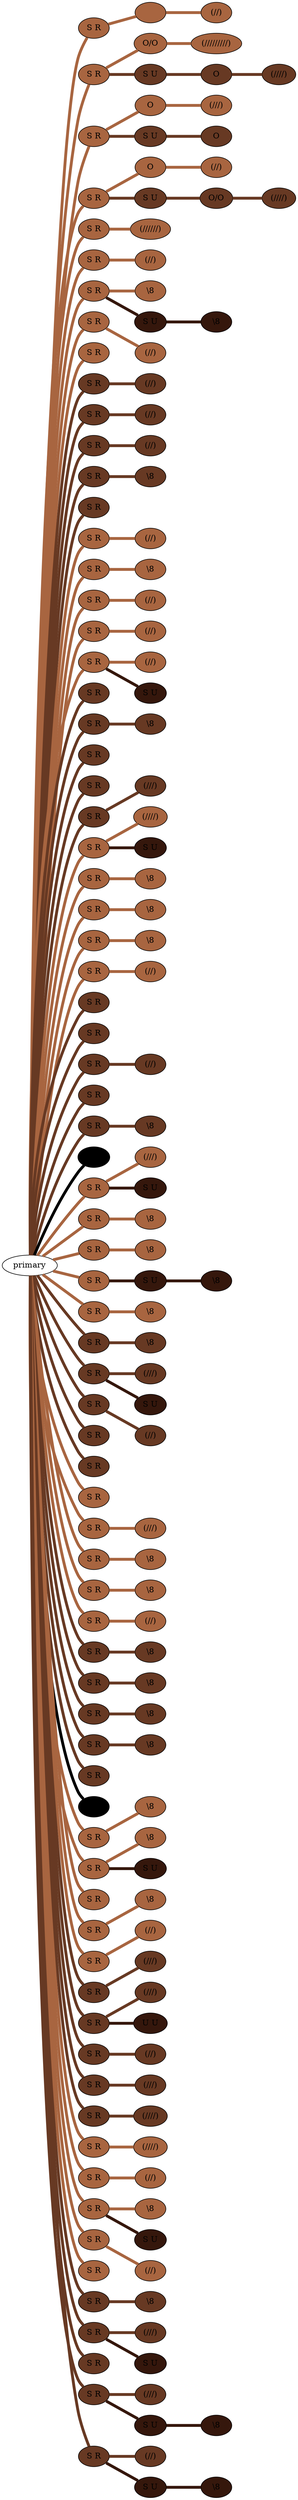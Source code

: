 graph {
 graph [rankdir=LR]
"1" [qtype="pendant_node", pendant_colors="#A86540", pendant_ply="S", pendant_attach="R", pendant_length="39", label="S R", style=filled, fillcolor="#A86540"]
"primary" -- "1" [qtype="pendant_link",penwidth=5,color="#A86540"]
"1:0" [qtype="knot_node", knot_value="1", knot_type="URNS?L", knot_position="0", knot_spin="Z", label="", style=filled, fillcolor="#A86540"]
"1" -- "1:0" [qtype="knot_link",penwidth=5,color="#A86540"]
"1:1" [qtype="knot_node", knot_value="2", knot_type="L", knot_position="21.0", knot_spin="S", label="(//)", style=filled, fillcolor="#A86540"]
"1:0" -- "1:1" [qtype="knot_link",penwidth=5,color="#A86540"]
"2" [qtype="pendant_node", pendant_colors="#A86540", pendant_ply="S", pendant_attach="R", pendant_length="35", label="S R", style=filled, fillcolor="#A86540"]
"primary" -- "2" [qtype="pendant_link",penwidth=5,color="#A86540"]
"2:0" [qtype="knot_node", knot_value="2", knot_type="S", knot_position="12.0", knot_spin="S", label="O/O", style=filled, fillcolor="#A86540"]
"2" -- "2:0" [qtype="knot_link",penwidth=5,color="#A86540"]
"2:1" [qtype="knot_node", knot_value="9", knot_type="L", knot_position="22.0", knot_spin="S", label="(/////////)", style=filled, fillcolor="#A86540"]
"2:0" -- "2:1" [qtype="knot_link",penwidth=5,color="#A86540"]
"2s1" [qtype="pendant_node", pendant_colors="#673923", pendant_ply="S", pendant_attach="U", pendant_length="35", label="S U", style=filled, fillcolor="#673923"]
"2" -- "2s1" [qtype="pendant_link",penwidth=5,color="#673923"]
"2s1:0" [qtype="knot_node", knot_value="1", knot_type="S", knot_position="12.0", knot_spin="S", label="O", style=filled, fillcolor="#673923"]
"2s1" -- "2s1:0" [qtype="knot_link",penwidth=5,color="#673923"]
"2s1:1" [qtype="knot_node", knot_value="4", knot_type="L", knot_position="22.5", knot_spin="S", label="(////)", style=filled, fillcolor="#673923"]
"2s1:0" -- "2s1:1" [qtype="knot_link",penwidth=5,color="#673923"]
"3" [qtype="pendant_node", pendant_colors="#A86540", pendant_ply="S", pendant_attach="R", pendant_length="38", label="S R", style=filled, fillcolor="#A86540"]
"primary" -- "3" [qtype="pendant_link",penwidth=5,color="#A86540"]
"3:0" [qtype="knot_node", knot_value="1", knot_type="S", knot_position="12.0", knot_spin="S", label="O", style=filled, fillcolor="#A86540"]
"3" -- "3:0" [qtype="knot_link",penwidth=5,color="#A86540"]
"3:1" [qtype="knot_node", knot_value="3", knot_type="L", knot_position="22.0", knot_spin="S", label="(///)", style=filled, fillcolor="#A86540"]
"3:0" -- "3:1" [qtype="knot_link",penwidth=5,color="#A86540"]
"3s1" [qtype="pendant_node", pendant_colors="#673923", pendant_ply="S", pendant_attach="U", pendant_length="37", label="S U", style=filled, fillcolor="#673923"]
"3" -- "3s1" [qtype="pendant_link",penwidth=5,color="#673923"]
"3s1:0" [qtype="knot_node", knot_value="1", knot_type="S", knot_position="12.5", knot_spin="S", label="O", style=filled, fillcolor="#673923"]
"3s1" -- "3s1:0" [qtype="knot_link",penwidth=5,color="#673923"]
"4" [qtype="pendant_node", pendant_colors="#A86540", pendant_ply="S", pendant_attach="R", pendant_length="36", label="S R", style=filled, fillcolor="#A86540"]
"primary" -- "4" [qtype="pendant_link",penwidth=5,color="#A86540"]
"4:0" [qtype="knot_node", knot_value="1", knot_type="S", knot_position="12.0", knot_spin="S", label="O", style=filled, fillcolor="#A86540"]
"4" -- "4:0" [qtype="knot_link",penwidth=5,color="#A86540"]
"4:1" [qtype="knot_node", knot_value="2", knot_type="L", knot_position="22.0", knot_spin="S", label="(//)", style=filled, fillcolor="#A86540"]
"4:0" -- "4:1" [qtype="knot_link",penwidth=5,color="#A86540"]
"4s1" [qtype="pendant_node", pendant_colors="#673923", pendant_ply="S", pendant_attach="U", pendant_length="35", label="S U", style=filled, fillcolor="#673923"]
"4" -- "4s1" [qtype="pendant_link",penwidth=5,color="#673923"]
"4s1:0" [qtype="knot_node", knot_value="2", knot_type="S", knot_position="12.0", knot_spin="S", label="O/O", style=filled, fillcolor="#673923"]
"4s1" -- "4s1:0" [qtype="knot_link",penwidth=5,color="#673923"]
"4s1:1" [qtype="knot_node", knot_value="4", knot_type="L", knot_position="21.5", knot_spin="S", label="(////)", style=filled, fillcolor="#673923"]
"4s1:0" -- "4s1:1" [qtype="knot_link",penwidth=5,color="#673923"]
"5" [qtype="pendant_node", pendant_colors="#A86540", pendant_ply="S", pendant_attach="R", pendant_length="30", label="S R", style=filled, fillcolor="#A86540"]
"primary" -- "5" [qtype="pendant_link",penwidth=5,color="#A86540"]
"5:0" [qtype="knot_node", knot_value="6", knot_type="L", knot_position="13.0", knot_spin="S", label="(//////)", style=filled, fillcolor="#A86540"]
"5" -- "5:0" [qtype="knot_link",penwidth=5,color="#A86540"]
"6" [qtype="pendant_node", pendant_colors="#A86540", pendant_ply="S", pendant_attach="R", pendant_length="36", label="S R", style=filled, fillcolor="#A86540"]
"primary" -- "6" [qtype="pendant_link",penwidth=5,color="#A86540"]
"6:0" [qtype="knot_node", knot_value="2", knot_type="L", knot_position="13.0", knot_spin="S", label="(//)", style=filled, fillcolor="#A86540"]
"6" -- "6:0" [qtype="knot_link",penwidth=5,color="#A86540"]
"7" [qtype="pendant_node", pendant_colors="#A86540", pendant_ply="S", pendant_attach="R", pendant_length="30", label="S R", style=filled, fillcolor="#A86540"]
"primary" -- "7" [qtype="pendant_link",penwidth=5,color="#A86540"]
"7:0" [qtype="knot_node", knot_value="1", knot_type="E", knot_position="14.0", knot_spin="Z", label="\\8", style=filled, fillcolor="#A86540"]
"7" -- "7:0" [qtype="knot_link",penwidth=5,color="#A86540"]
"7s1" [qtype="pendant_node", pendant_colors="#35170C", pendant_ply="S", pendant_attach="U", pendant_length="25", label="S U", style=filled, fillcolor="#35170C"]
"7" -- "7s1" [qtype="pendant_link",penwidth=5,color="#35170C"]
"7s1:0" [qtype="knot_node", knot_value="1", knot_type="E", knot_position="13.0", knot_spin="Z", label="\\8", style=filled, fillcolor="#35170C"]
"7s1" -- "7s1:0" [qtype="knot_link",penwidth=5,color="#35170C"]
"8" [qtype="pendant_node", pendant_colors="#A86540", pendant_ply="S", pendant_attach="R", pendant_length="33", label="S R", style=filled, fillcolor="#A86540"]
"primary" -- "8" [qtype="pendant_link",penwidth=5,color="#A86540"]
"8:0" [qtype="knot_node", knot_value="2", knot_type="L", knot_position="13.0", knot_spin="S", label="(//)", style=filled, fillcolor="#A86540"]
"8" -- "8:0" [qtype="knot_link",penwidth=5,color="#A86540"]
"9" [qtype="pendant_node", pendant_colors="#A86540", pendant_ply="S", pendant_attach="R", pendant_length="35", label="S R", style=filled, fillcolor="#A86540"]
"primary" -- "9" [qtype="pendant_link",penwidth=5,color="#A86540"]
"10" [qtype="pendant_node", pendant_colors="#673923", pendant_ply="S", pendant_attach="R", pendant_length="36", label="S R", style=filled, fillcolor="#673923"]
"primary" -- "10" [qtype="pendant_link",penwidth=5,color="#673923"]
"10:0" [qtype="knot_node", knot_value="2", knot_type="L", knot_position="13.0", knot_spin="S", label="(//)", style=filled, fillcolor="#673923"]
"10" -- "10:0" [qtype="knot_link",penwidth=5,color="#673923"]
"11" [qtype="pendant_node", pendant_colors="#673923", pendant_ply="S", pendant_attach="R", pendant_length="36", label="S R", style=filled, fillcolor="#673923"]
"primary" -- "11" [qtype="pendant_link",penwidth=5,color="#673923"]
"11:0" [qtype="knot_node", knot_value="2", knot_type="L", knot_position="13.0", knot_spin="S", label="(//)", style=filled, fillcolor="#673923"]
"11" -- "11:0" [qtype="knot_link",penwidth=5,color="#673923"]
"12" [qtype="pendant_node", pendant_colors="#673923", pendant_ply="S", pendant_attach="R", pendant_length="37", label="S R", style=filled, fillcolor="#673923"]
"primary" -- "12" [qtype="pendant_link",penwidth=5,color="#673923"]
"12:0" [qtype="knot_node", knot_value="2", knot_type="L", knot_position="13.0", knot_spin="S", label="(//)", style=filled, fillcolor="#673923"]
"12" -- "12:0" [qtype="knot_link",penwidth=5,color="#673923"]
"13" [qtype="pendant_node", pendant_colors="#673923", pendant_ply="S", pendant_attach="R", pendant_length="37", label="S R", style=filled, fillcolor="#673923"]
"primary" -- "13" [qtype="pendant_link",penwidth=5,color="#673923"]
"13:0" [qtype="knot_node", knot_value="1", knot_type="E", knot_position="13.0", knot_spin="Z", label="\\8", style=filled, fillcolor="#673923"]
"13" -- "13:0" [qtype="knot_link",penwidth=5,color="#673923"]
"14" [qtype="pendant_node", pendant_colors="#673923", pendant_ply="S", pendant_attach="R", pendant_length="41", label="S R", style=filled, fillcolor="#673923"]
"primary" -- "14" [qtype="pendant_link",penwidth=5,color="#673923"]
"15" [qtype="pendant_node", pendant_colors="#A86540", pendant_ply="S", pendant_attach="R", pendant_length="35", label="S R", style=filled, fillcolor="#A86540"]
"primary" -- "15" [qtype="pendant_link",penwidth=5,color="#A86540"]
"15:0" [qtype="knot_node", knot_value="2", knot_type="L", knot_position="13.0", knot_spin="S", label="(//)", style=filled, fillcolor="#A86540"]
"15" -- "15:0" [qtype="knot_link",penwidth=5,color="#A86540"]
"16" [qtype="pendant_node", pendant_colors="#A86540", pendant_ply="S", pendant_attach="R", pendant_length="33", label="S R", style=filled, fillcolor="#A86540"]
"primary" -- "16" [qtype="pendant_link",penwidth=5,color="#A86540"]
"16:0" [qtype="knot_node", knot_value="1", knot_type="E", knot_position="13.5", knot_spin="Z", label="\\8", style=filled, fillcolor="#A86540"]
"16" -- "16:0" [qtype="knot_link",penwidth=5,color="#A86540"]
"17" [qtype="pendant_node", pendant_colors="#A86540", pendant_ply="S", pendant_attach="R", pendant_length="36", label="S R", style=filled, fillcolor="#A86540"]
"primary" -- "17" [qtype="pendant_link",penwidth=5,color="#A86540"]
"17:0" [qtype="knot_node", knot_value="2", knot_type="L", knot_position="13.0", knot_spin="S", label="(//)", style=filled, fillcolor="#A86540"]
"17" -- "17:0" [qtype="knot_link",penwidth=5,color="#A86540"]
"18" [qtype="pendant_node", pendant_colors="#A86540", pendant_ply="S", pendant_attach="R", pendant_length="33", label="S R", style=filled, fillcolor="#A86540"]
"primary" -- "18" [qtype="pendant_link",penwidth=5,color="#A86540"]
"18:0" [qtype="knot_node", knot_value="2", knot_type="L", knot_position="14.0", knot_spin="S", label="(//)", style=filled, fillcolor="#A86540"]
"18" -- "18:0" [qtype="knot_link",penwidth=5,color="#A86540"]
"19" [qtype="pendant_node", pendant_colors="#A86540", pendant_ply="S", pendant_attach="R", pendant_length="34", label="S R", style=filled, fillcolor="#A86540"]
"primary" -- "19" [qtype="pendant_link",penwidth=5,color="#A86540"]
"19:0" [qtype="knot_node", knot_value="2", knot_type="L", knot_position="14.0", knot_spin="S", label="(//)", style=filled, fillcolor="#A86540"]
"19" -- "19:0" [qtype="knot_link",penwidth=5,color="#A86540"]
"19s1" [qtype="pendant_node", pendant_colors="#35170C", pendant_ply="S", pendant_attach="U", pendant_length="2", label="S U", style=filled, fillcolor="#35170C"]
"19" -- "19s1" [qtype="pendant_link",penwidth=5,color="#35170C"]
"20" [qtype="pendant_node", pendant_colors="#673923", pendant_ply="S", pendant_attach="R", pendant_length="40", label="S R", style=filled, fillcolor="#673923"]
"primary" -- "20" [qtype="pendant_link",penwidth=5,color="#673923"]
"21" [qtype="pendant_node", pendant_colors="#673923", pendant_ply="S", pendant_attach="R", pendant_length="39", label="S R", style=filled, fillcolor="#673923"]
"primary" -- "21" [qtype="pendant_link",penwidth=5,color="#673923"]
"21:0" [qtype="knot_node", knot_value="1", knot_type="E", knot_position="14.0", knot_spin="Z", label="\\8", style=filled, fillcolor="#673923"]
"21" -- "21:0" [qtype="knot_link",penwidth=5,color="#673923"]
"22" [qtype="pendant_node", pendant_colors="#673923", pendant_ply="S", pendant_attach="R", pendant_length="38", label="S R", style=filled, fillcolor="#673923"]
"primary" -- "22" [qtype="pendant_link",penwidth=5,color="#673923"]
"23" [qtype="pendant_node", pendant_colors="#673923", pendant_ply="S", pendant_attach="R", pendant_length="37", label="S R", style=filled, fillcolor="#673923"]
"primary" -- "23" [qtype="pendant_link",penwidth=5,color="#673923"]
"24" [qtype="pendant_node", pendant_colors="#673923", pendant_ply="S", pendant_attach="R", pendant_length="35", label="S R", style=filled, fillcolor="#673923"]
"primary" -- "24" [qtype="pendant_link",penwidth=5,color="#673923"]
"24:0" [qtype="knot_node", knot_value="3", knot_type="L", knot_position="14.0", knot_spin="S", label="(///)", style=filled, fillcolor="#673923"]
"24" -- "24:0" [qtype="knot_link",penwidth=5,color="#673923"]
"25" [qtype="pendant_node", pendant_colors="#A86540", pendant_ply="S", pendant_attach="R", pendant_length="33", label="S R", style=filled, fillcolor="#A86540"]
"primary" -- "25" [qtype="pendant_link",penwidth=5,color="#A86540"]
"25:0" [qtype="knot_node", knot_value="4", knot_type="L", knot_position="14.0", knot_spin="S", label="(////)", style=filled, fillcolor="#A86540"]
"25" -- "25:0" [qtype="knot_link",penwidth=5,color="#A86540"]
"25s1" [qtype="pendant_node", pendant_colors="#35170C", pendant_ply="S", pendant_attach="U", pendant_length="8", label="S U", style=filled, fillcolor="#35170C"]
"25" -- "25s1" [qtype="pendant_link",penwidth=5,color="#35170C"]
"26" [qtype="pendant_node", pendant_colors="#A86540", pendant_ply="S", pendant_attach="R", pendant_length="35", label="S R", style=filled, fillcolor="#A86540"]
"primary" -- "26" [qtype="pendant_link",penwidth=5,color="#A86540"]
"26:0" [qtype="knot_node", knot_value="1", knot_type="E", knot_position="14.0", knot_spin="Z", label="\\8", style=filled, fillcolor="#A86540"]
"26" -- "26:0" [qtype="knot_link",penwidth=5,color="#A86540"]
"27" [qtype="pendant_node", pendant_colors="#A86540", pendant_ply="S", pendant_attach="R", pendant_length="31", label="S R", style=filled, fillcolor="#A86540"]
"primary" -- "27" [qtype="pendant_link",penwidth=5,color="#A86540"]
"27:0" [qtype="knot_node", knot_value="1", knot_type="E", knot_position="14.5", knot_spin="Z", label="\\8", style=filled, fillcolor="#A86540"]
"27" -- "27:0" [qtype="knot_link",penwidth=5,color="#A86540"]
"28" [qtype="pendant_node", pendant_colors="#A86540", pendant_ply="S", pendant_attach="R", pendant_length="34", label="S R", style=filled, fillcolor="#A86540"]
"primary" -- "28" [qtype="pendant_link",penwidth=5,color="#A86540"]
"28:0" [qtype="knot_node", knot_value="1", knot_type="E", knot_position="14.5", knot_spin="Z", label="\\8", style=filled, fillcolor="#A86540"]
"28" -- "28:0" [qtype="knot_link",penwidth=5,color="#A86540"]
"29" [qtype="pendant_node", pendant_colors="#A86540", pendant_ply="S", pendant_attach="R", pendant_length="37", label="S R", style=filled, fillcolor="#A86540"]
"primary" -- "29" [qtype="pendant_link",penwidth=5,color="#A86540"]
"29:0" [qtype="knot_node", knot_value="2", knot_type="L", knot_position="14.5", knot_spin="S", label="(//)", style=filled, fillcolor="#A86540"]
"29" -- "29:0" [qtype="knot_link",penwidth=5,color="#A86540"]
"30" [qtype="pendant_node", pendant_colors="#673923", pendant_ply="S", pendant_attach="R", pendant_length="39", label="S R", style=filled, fillcolor="#673923"]
"primary" -- "30" [qtype="pendant_link",penwidth=5,color="#673923"]
"31" [qtype="pendant_node", pendant_colors="#673923", pendant_ply="S", pendant_attach="R", pendant_length="39", label="S R", style=filled, fillcolor="#673923"]
"primary" -- "31" [qtype="pendant_link",penwidth=5,color="#673923"]
"32" [qtype="pendant_node", pendant_colors="#673923", pendant_ply="S", pendant_attach="R", pendant_length="37", label="S R", style=filled, fillcolor="#673923"]
"primary" -- "32" [qtype="pendant_link",penwidth=5,color="#673923"]
"32:0" [qtype="knot_node", knot_value="2", knot_type="L", knot_position="15.5", knot_spin="S", label="(//)", style=filled, fillcolor="#673923"]
"32" -- "32:0" [qtype="knot_link",penwidth=5,color="#673923"]
"33" [qtype="pendant_node", pendant_colors="#673923", pendant_ply="S", pendant_attach="R", pendant_length="37", label="S R", style=filled, fillcolor="#673923"]
"primary" -- "33" [qtype="pendant_link",penwidth=5,color="#673923"]
"34" [qtype="pendant_node", pendant_colors="#673923", pendant_ply="S", pendant_attach="R", pendant_length="37", label="S R", style=filled, fillcolor="#673923"]
"primary" -- "34" [qtype="pendant_link",penwidth=5,color="#673923"]
"34:0" [qtype="knot_node", knot_value="1", knot_type="E", knot_position="16.0", knot_spin="Z", label="\\8", style=filled, fillcolor="#673923"]
"34" -- "34:0" [qtype="knot_link",penwidth=5,color="#673923"]
"M1" [qtype="pendant_node", pendant_colors="#000000", pendant_ply="Z", pendant_attach="U", pendant_length="", label="Z U", style=filled, fillcolor="#000000"]
"primary" -- "M1" [qtype="pendant_link",penwidth=5,color="#000000"]
"35" [qtype="pendant_node", pendant_colors="#A86540", pendant_ply="S", pendant_attach="R", pendant_length="35", label="S R", style=filled, fillcolor="#A86540"]
"primary" -- "35" [qtype="pendant_link",penwidth=5,color="#A86540"]
"35:0" [qtype="knot_node", knot_value="3", knot_type="L", knot_position="15.0", knot_spin="S", label="(///)", style=filled, fillcolor="#A86540"]
"35" -- "35:0" [qtype="knot_link",penwidth=5,color="#A86540"]
"35s1" [qtype="pendant_node", pendant_colors="#35170C", pendant_ply="S", pendant_attach="U", pendant_length="0", label="S U", style=filled, fillcolor="#35170C"]
"35" -- "35s1" [qtype="pendant_link",penwidth=5,color="#35170C"]
"36" [qtype="pendant_node", pendant_colors="#A86540", pendant_ply="S", pendant_attach="R", pendant_length="36", label="S R", style=filled, fillcolor="#A86540"]
"primary" -- "36" [qtype="pendant_link",penwidth=5,color="#A86540"]
"36:0" [qtype="knot_node", knot_value="1", knot_type="E", knot_position="16.0", knot_spin="Z", label="\\8", style=filled, fillcolor="#A86540"]
"36" -- "36:0" [qtype="knot_link",penwidth=5,color="#A86540"]
"37" [qtype="pendant_node", pendant_colors="#A86540", pendant_ply="S", pendant_attach="R", pendant_length="35", label="S R", style=filled, fillcolor="#A86540"]
"primary" -- "37" [qtype="pendant_link",penwidth=5,color="#A86540"]
"37:0" [qtype="knot_node", knot_value="1", knot_type="E", knot_position="16.5", knot_spin="Z", label="\\8", style=filled, fillcolor="#A86540"]
"37" -- "37:0" [qtype="knot_link",penwidth=5,color="#A86540"]
"38" [qtype="pendant_node", pendant_colors="#A86540", pendant_ply="S", pendant_attach="R", pendant_length="36", label="S R", style=filled, fillcolor="#A86540"]
"primary" -- "38" [qtype="pendant_link",penwidth=5,color="#A86540"]
"38s1" [qtype="pendant_node", pendant_colors="#35170C", pendant_ply="S", pendant_attach="U", pendant_length="24", label="S U", style=filled, fillcolor="#35170C"]
"38" -- "38s1" [qtype="pendant_link",penwidth=5,color="#35170C"]
"38s1:0" [qtype="knot_node", knot_value="1", knot_type="E", knot_position="15.0", knot_spin="Z", label="\\8", style=filled, fillcolor="#35170C"]
"38s1" -- "38s1:0" [qtype="knot_link",penwidth=5,color="#35170C"]
"39" [qtype="pendant_node", pendant_colors="#A86540", pendant_ply="S", pendant_attach="R", pendant_length="33", label="S R", style=filled, fillcolor="#A86540"]
"primary" -- "39" [qtype="pendant_link",penwidth=5,color="#A86540"]
"39:0" [qtype="knot_node", knot_value="1", knot_type="E", knot_position="15.5", knot_spin="Z", label="\\8", style=filled, fillcolor="#A86540"]
"39" -- "39:0" [qtype="knot_link",penwidth=5,color="#A86540"]
"40" [qtype="pendant_node", pendant_colors="#673923", pendant_ply="S", pendant_attach="R", pendant_length="36", label="S R", style=filled, fillcolor="#673923"]
"primary" -- "40" [qtype="pendant_link",penwidth=5,color="#673923"]
"40:0" [qtype="knot_node", knot_value="1", knot_type="E", knot_position="16.0", knot_spin="Z", label="\\8", style=filled, fillcolor="#673923"]
"40" -- "40:0" [qtype="knot_link",penwidth=5,color="#673923"]
"41" [qtype="pendant_node", pendant_colors="#673923", pendant_ply="S", pendant_attach="R", pendant_length="34", label="S R", style=filled, fillcolor="#673923"]
"primary" -- "41" [qtype="pendant_link",penwidth=5,color="#673923"]
"41:0" [qtype="knot_node", knot_value="3", knot_type="L", knot_position="17.0", knot_spin="S", label="(///)", style=filled, fillcolor="#673923"]
"41" -- "41:0" [qtype="knot_link",penwidth=5,color="#673923"]
"41s1" [qtype="pendant_node", pendant_colors="#35170C", pendant_ply="S", pendant_attach="U", pendant_length="10", label="S U", style=filled, fillcolor="#35170C"]
"41" -- "41s1" [qtype="pendant_link",penwidth=5,color="#35170C"]
"42" [qtype="pendant_node", pendant_colors="#673923", pendant_ply="S", pendant_attach="R", pendant_length="34", label="S R", style=filled, fillcolor="#673923"]
"primary" -- "42" [qtype="pendant_link",penwidth=5,color="#673923"]
"42:0" [qtype="knot_node", knot_value="2", knot_type="L", knot_position="16.5", knot_spin="S", label="(//)", style=filled, fillcolor="#673923"]
"42" -- "42:0" [qtype="knot_link",penwidth=5,color="#673923"]
"43" [qtype="pendant_node", pendant_colors="#673923", pendant_ply="S", pendant_attach="R", pendant_length="38", label="S R", style=filled, fillcolor="#673923"]
"primary" -- "43" [qtype="pendant_link",penwidth=5,color="#673923"]
"44" [qtype="pendant_node", pendant_colors="#673923", pendant_ply="S", pendant_attach="R", pendant_length="44", label="S R", style=filled, fillcolor="#673923"]
"primary" -- "44" [qtype="pendant_link",penwidth=5,color="#673923"]
"45" [qtype="pendant_node", pendant_colors="#A86540", pendant_ply="S", pendant_attach="R", pendant_length="37", label="S R", style=filled, fillcolor="#A86540"]
"primary" -- "45" [qtype="pendant_link",penwidth=5,color="#A86540"]
"46" [qtype="pendant_node", pendant_colors="#A86540", pendant_ply="S", pendant_attach="R", pendant_length="33", label="S R", style=filled, fillcolor="#A86540"]
"primary" -- "46" [qtype="pendant_link",penwidth=5,color="#A86540"]
"46:0" [qtype="knot_node", knot_value="3", knot_type="L", knot_position="16.0", knot_spin="S", label="(///)", style=filled, fillcolor="#A86540"]
"46" -- "46:0" [qtype="knot_link",penwidth=5,color="#A86540"]
"47" [qtype="pendant_node", pendant_colors="#A86540", pendant_ply="S", pendant_attach="R", pendant_length="35", label="S R", style=filled, fillcolor="#A86540"]
"primary" -- "47" [qtype="pendant_link",penwidth=5,color="#A86540"]
"47:0" [qtype="knot_node", knot_value="1", knot_type="E", knot_position="16.0", knot_spin="Z", label="\\8", style=filled, fillcolor="#A86540"]
"47" -- "47:0" [qtype="knot_link",penwidth=5,color="#A86540"]
"48" [qtype="pendant_node", pendant_colors="#A86540", pendant_ply="S", pendant_attach="R", pendant_length="36", label="S R", style=filled, fillcolor="#A86540"]
"primary" -- "48" [qtype="pendant_link",penwidth=5,color="#A86540"]
"48:0" [qtype="knot_node", knot_value="1", knot_type="E", knot_position="16.0", knot_spin="Z", label="\\8", style=filled, fillcolor="#A86540"]
"48" -- "48:0" [qtype="knot_link",penwidth=5,color="#A86540"]
"49" [qtype="pendant_node", pendant_colors="#A86540", pendant_ply="S", pendant_attach="R", pendant_length="35", label="S R", style=filled, fillcolor="#A86540"]
"primary" -- "49" [qtype="pendant_link",penwidth=5,color="#A86540"]
"49:0" [qtype="knot_node", knot_value="2", knot_type="L", knot_position="16.0", knot_spin="S", label="(//)", style=filled, fillcolor="#A86540"]
"49" -- "49:0" [qtype="knot_link",penwidth=5,color="#A86540"]
"50" [qtype="pendant_node", pendant_colors="#673923", pendant_ply="S", pendant_attach="R", pendant_length="27", label="S R", style=filled, fillcolor="#673923"]
"primary" -- "50" [qtype="pendant_link",penwidth=5,color="#673923"]
"50:0" [qtype="knot_node", knot_value="1", knot_type="E", knot_position="16.5", knot_spin="Z", label="\\8", style=filled, fillcolor="#673923"]
"50" -- "50:0" [qtype="knot_link",penwidth=5,color="#673923"]
"51" [qtype="pendant_node", pendant_colors="#673923", pendant_ply="S", pendant_attach="R", pendant_length="31", label="S R", style=filled, fillcolor="#673923"]
"primary" -- "51" [qtype="pendant_link",penwidth=5,color="#673923"]
"51:0" [qtype="knot_node", knot_value="1", knot_type="E", knot_position="17.0", knot_spin="Z", label="\\8", style=filled, fillcolor="#673923"]
"51" -- "51:0" [qtype="knot_link",penwidth=5,color="#673923"]
"52" [qtype="pendant_node", pendant_colors="#673923", pendant_ply="S", pendant_attach="R", pendant_length="33", label="S R", style=filled, fillcolor="#673923"]
"primary" -- "52" [qtype="pendant_link",penwidth=5,color="#673923"]
"52:0" [qtype="knot_node", knot_value="1", knot_type="E", knot_position="18.5", knot_spin="Z", label="\\8", style=filled, fillcolor="#673923"]
"52" -- "52:0" [qtype="knot_link",penwidth=5,color="#673923"]
"53" [qtype="pendant_node", pendant_colors="#673923", pendant_ply="S", pendant_attach="R", pendant_length="33", label="S R", style=filled, fillcolor="#673923"]
"primary" -- "53" [qtype="pendant_link",penwidth=5,color="#673923"]
"53:0" [qtype="knot_node", knot_value="1", knot_type="E", knot_position="18.5", knot_spin="Z", label="\\8", style=filled, fillcolor="#673923"]
"53" -- "53:0" [qtype="knot_link",penwidth=5,color="#673923"]
"54" [qtype="pendant_node", pendant_colors="#673923", pendant_ply="S", pendant_attach="R", pendant_length="34", label="S R", style=filled, fillcolor="#673923"]
"primary" -- "54" [qtype="pendant_link",penwidth=5,color="#673923"]
"M2" [qtype="pendant_node", pendant_colors="#000000", pendant_ply="", pendant_attach="", pendant_length="", label=" ", style=filled, fillcolor="#000000"]
"primary" -- "M2" [qtype="pendant_link",penwidth=5,color="#000000"]
"55" [qtype="pendant_node", pendant_colors="#A86540", pendant_ply="S", pendant_attach="R", pendant_length="33", label="S R", style=filled, fillcolor="#A86540"]
"primary" -- "55" [qtype="pendant_link",penwidth=5,color="#A86540"]
"55:0" [qtype="knot_node", knot_value="1", knot_type="E", knot_position="18.0", knot_spin="Z", label="\\8", style=filled, fillcolor="#A86540"]
"55" -- "55:0" [qtype="knot_link",penwidth=5,color="#A86540"]
"56" [qtype="pendant_node", pendant_colors="#A86540", pendant_ply="S", pendant_attach="R", pendant_length="35", label="S R", style=filled, fillcolor="#A86540"]
"primary" -- "56" [qtype="pendant_link",penwidth=5,color="#A86540"]
"56:0" [qtype="knot_node", knot_value="1", knot_type="E", knot_position="18.0", knot_spin="Z", label="\\8", style=filled, fillcolor="#A86540"]
"56" -- "56:0" [qtype="knot_link",penwidth=5,color="#A86540"]
"56s1" [qtype="pendant_node", pendant_colors="#35170C", pendant_ply="S", pendant_attach="U", pendant_length="0", label="S U", style=filled, fillcolor="#35170C"]
"56" -- "56s1" [qtype="pendant_link",penwidth=5,color="#35170C"]
"57" [qtype="pendant_node", pendant_colors="#A86540", pendant_ply="S", pendant_attach="R", pendant_length="34", label="S R", style=filled, fillcolor="#A86540"]
"primary" -- "57" [qtype="pendant_link",penwidth=5,color="#A86540"]
"58" [qtype="pendant_node", pendant_colors="#A86540", pendant_ply="S", pendant_attach="R", pendant_length="35", label="S R", style=filled, fillcolor="#A86540"]
"primary" -- "58" [qtype="pendant_link",penwidth=5,color="#A86540"]
"58:0" [qtype="knot_node", knot_value="1", knot_type="E", knot_position="18.0", knot_spin="Z", label="\\8", style=filled, fillcolor="#A86540"]
"58" -- "58:0" [qtype="knot_link",penwidth=5,color="#A86540"]
"59" [qtype="pendant_node", pendant_colors="#A86540", pendant_ply="S", pendant_attach="R", pendant_length="34", label="S R", style=filled, fillcolor="#A86540"]
"primary" -- "59" [qtype="pendant_link",penwidth=5,color="#A86540"]
"59:0" [qtype="knot_node", knot_value="2", knot_type="L", knot_position="18.0", knot_spin="S", label="(//)", style=filled, fillcolor="#A86540"]
"59" -- "59:0" [qtype="knot_link",penwidth=5,color="#A86540"]
"60" [qtype="pendant_node", pendant_colors="#673923", pendant_ply="S", pendant_attach="R", pendant_length="32", label="S R", style=filled, fillcolor="#673923"]
"primary" -- "60" [qtype="pendant_link",penwidth=5,color="#673923"]
"60:0" [qtype="knot_node", knot_value="3", knot_type="L", knot_position="17.0", knot_spin="S", label="(///)", style=filled, fillcolor="#673923"]
"60" -- "60:0" [qtype="knot_link",penwidth=5,color="#673923"]
"61" [qtype="pendant_node", pendant_colors="#673923", pendant_ply="S", pendant_attach="R", pendant_length="35", label="S R", style=filled, fillcolor="#673923"]
"primary" -- "61" [qtype="pendant_link",penwidth=5,color="#673923"]
"61:0" [qtype="knot_node", knot_value="3", knot_type="L", knot_position="18.0", knot_spin="S", label="(///)", style=filled, fillcolor="#673923"]
"61" -- "61:0" [qtype="knot_link",penwidth=5,color="#673923"]
"61s1" [qtype="pendant_node", pendant_colors="#35170C", pendant_ply="U", pendant_attach="U", pendant_length="0", label="U U", style=filled, fillcolor="#35170C"]
"61" -- "61s1" [qtype="pendant_link",penwidth=5,color="#35170C"]
"62" [qtype="pendant_node", pendant_colors="#673923", pendant_ply="S", pendant_attach="R", pendant_length="25", label="S R", style=filled, fillcolor="#673923"]
"primary" -- "62" [qtype="pendant_link",penwidth=5,color="#673923"]
"62:0" [qtype="knot_node", knot_value="2", knot_type="L", knot_position="17.5", knot_spin="S", label="(//)", style=filled, fillcolor="#673923"]
"62" -- "62:0" [qtype="knot_link",penwidth=5,color="#673923"]
"63" [qtype="pendant_node", pendant_colors="#673923", pendant_ply="S", pendant_attach="R", pendant_length="33", label="S R", style=filled, fillcolor="#673923"]
"primary" -- "63" [qtype="pendant_link",penwidth=5,color="#673923"]
"63:0" [qtype="knot_node", knot_value="3", knot_type="L", knot_position="16.5", knot_spin="S", label="(///)", style=filled, fillcolor="#673923"]
"63" -- "63:0" [qtype="knot_link",penwidth=5,color="#673923"]
"64" [qtype="pendant_node", pendant_colors="#673923", pendant_ply="S", pendant_attach="R", pendant_length="33", label="S R", style=filled, fillcolor="#673923"]
"primary" -- "64" [qtype="pendant_link",penwidth=5,color="#673923"]
"64:0" [qtype="knot_node", knot_value="4", knot_type="L", knot_position="17.0", knot_spin="S", label="(////)", style=filled, fillcolor="#673923"]
"64" -- "64:0" [qtype="knot_link",penwidth=5,color="#673923"]
"65" [qtype="pendant_node", pendant_colors="#A86540", pendant_ply="S", pendant_attach="R", pendant_length="34", label="S R", style=filled, fillcolor="#A86540"]
"primary" -- "65" [qtype="pendant_link",penwidth=5,color="#A86540"]
"65:0" [qtype="knot_node", knot_value="4", knot_type="L", knot_position="16.5", knot_spin="S", label="(////)", style=filled, fillcolor="#A86540"]
"65" -- "65:0" [qtype="knot_link",penwidth=5,color="#A86540"]
"66" [qtype="pendant_node", pendant_colors="#A86540", pendant_ply="S", pendant_attach="R", pendant_length="34", label="S R", style=filled, fillcolor="#A86540"]
"primary" -- "66" [qtype="pendant_link",penwidth=5,color="#A86540"]
"66:0" [qtype="knot_node", knot_value="2", knot_type="L", knot_position="16.5", knot_spin="S", label="(//)", style=filled, fillcolor="#A86540"]
"66" -- "66:0" [qtype="knot_link",penwidth=5,color="#A86540"]
"67" [qtype="pendant_node", pendant_colors="#A86540", pendant_ply="S", pendant_attach="R", pendant_length="36", label="S R", style=filled, fillcolor="#A86540"]
"primary" -- "67" [qtype="pendant_link",penwidth=5,color="#A86540"]
"67:0" [qtype="knot_node", knot_value="1", knot_type="E", knot_position="16.0", knot_spin="Z", label="\\8", style=filled, fillcolor="#A86540"]
"67" -- "67:0" [qtype="knot_link",penwidth=5,color="#A86540"]
"67s1" [qtype="pendant_node", pendant_colors="#35170C", pendant_ply="S", pendant_attach="U", pendant_length="0", label="S U", style=filled, fillcolor="#35170C"]
"67" -- "67s1" [qtype="pendant_link",penwidth=5,color="#35170C"]
"68" [qtype="pendant_node", pendant_colors="#A86540", pendant_ply="S", pendant_attach="R", pendant_length="35", label="S R", style=filled, fillcolor="#A86540"]
"primary" -- "68" [qtype="pendant_link",penwidth=5,color="#A86540"]
"68:0" [qtype="knot_node", knot_value="2", knot_type="L", knot_position="16.5", knot_spin="S", label="(//)", style=filled, fillcolor="#A86540"]
"68" -- "68:0" [qtype="knot_link",penwidth=5,color="#A86540"]
"69" [qtype="pendant_node", pendant_colors="#A86540", pendant_ply="S", pendant_attach="R", pendant_length="38", label="S R", style=filled, fillcolor="#A86540"]
"primary" -- "69" [qtype="pendant_link",penwidth=5,color="#A86540"]
"70" [qtype="pendant_node", pendant_colors="#673923", pendant_ply="S", pendant_attach="R", pendant_length="35", label="S R", style=filled, fillcolor="#673923"]
"primary" -- "70" [qtype="pendant_link",penwidth=5,color="#673923"]
"70:0" [qtype="knot_node", knot_value="1", knot_type="E", knot_position="16.5", knot_spin="Z", label="\\8", style=filled, fillcolor="#673923"]
"70" -- "70:0" [qtype="knot_link",penwidth=5,color="#673923"]
"71" [qtype="pendant_node", pendant_colors="#673923", pendant_ply="S", pendant_attach="R", pendant_length="33", label="S R", style=filled, fillcolor="#673923"]
"primary" -- "71" [qtype="pendant_link",penwidth=5,color="#673923"]
"71:0" [qtype="knot_node", knot_value="3", knot_type="L", knot_position="16.5", knot_spin="S", label="(///)", style=filled, fillcolor="#673923"]
"71" -- "71:0" [qtype="knot_link",penwidth=5,color="#673923"]
"71s1" [qtype="pendant_node", pendant_colors="#35170C", pendant_ply="S", pendant_attach="U", pendant_length="0", label="S U", style=filled, fillcolor="#35170C"]
"71" -- "71s1" [qtype="pendant_link",penwidth=5,color="#35170C"]
"72" [qtype="pendant_node", pendant_colors="#673923", pendant_ply="S", pendant_attach="R", pendant_length="37", label="S R", style=filled, fillcolor="#673923"]
"primary" -- "72" [qtype="pendant_link",penwidth=5,color="#673923"]
"73" [qtype="pendant_node", pendant_colors="#673923", pendant_ply="S", pendant_attach="R", pendant_length="35", label="S R", style=filled, fillcolor="#673923"]
"primary" -- "73" [qtype="pendant_link",penwidth=5,color="#673923"]
"73:0" [qtype="knot_node", knot_value="3", knot_type="L", knot_position="15.0", knot_spin="S", label="(///)", style=filled, fillcolor="#673923"]
"73" -- "73:0" [qtype="knot_link",penwidth=5,color="#673923"]
"73s1" [qtype="pendant_node", pendant_colors="#35170C", pendant_ply="S", pendant_attach="U", pendant_length="28", label="S U", style=filled, fillcolor="#35170C"]
"73" -- "73s1" [qtype="pendant_link",penwidth=5,color="#35170C"]
"73s1:0" [qtype="knot_node", knot_value="1", knot_type="E", knot_position="15.0", knot_spin="Z", label="\\8", style=filled, fillcolor="#35170C"]
"73s1" -- "73s1:0" [qtype="knot_link",penwidth=5,color="#35170C"]
"74" [qtype="pendant_node", pendant_colors="#673923", pendant_ply="S", pendant_attach="R", pendant_length="35", label="S R", style=filled, fillcolor="#673923"]
"primary" -- "74" [qtype="pendant_link",penwidth=5,color="#673923"]
"74:0" [qtype="knot_node", knot_value="2", knot_type="L", knot_position="17.0", knot_spin="S", label="(//)", style=filled, fillcolor="#673923"]
"74" -- "74:0" [qtype="knot_link",penwidth=5,color="#673923"]
"74s1" [qtype="pendant_node", pendant_colors="#35170C", pendant_ply="S", pendant_attach="U", pendant_length="29", label="S U", style=filled, fillcolor="#35170C"]
"74" -- "74s1" [qtype="pendant_link",penwidth=5,color="#35170C"]
"74s1:0" [qtype="knot_node", knot_value="1", knot_type="E", knot_position="15.5", knot_spin="Z", label="\\8", style=filled, fillcolor="#35170C"]
"74s1" -- "74s1:0" [qtype="knot_link",penwidth=5,color="#35170C"]
}
